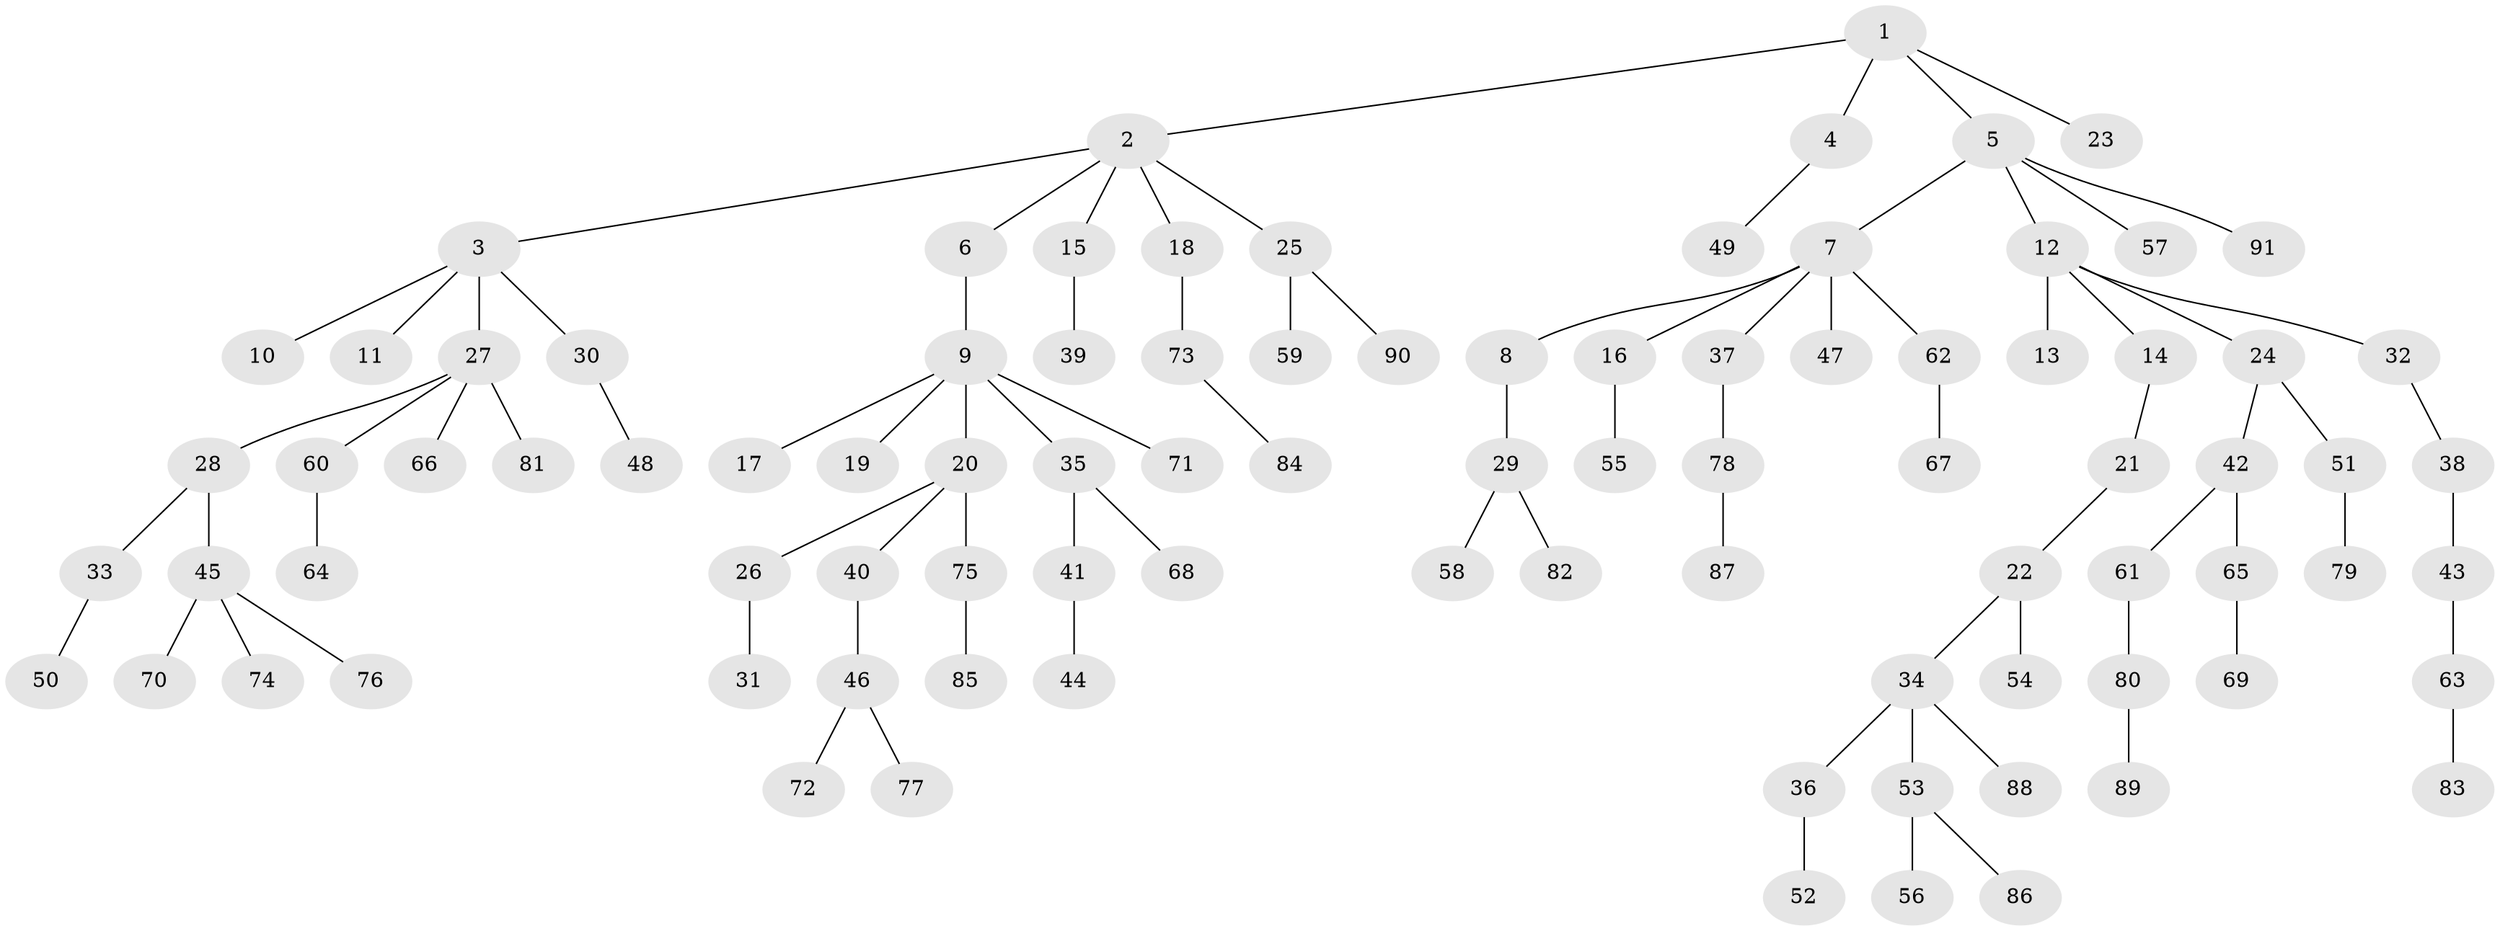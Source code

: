 // coarse degree distribution, {3: 0.06557377049180328, 6: 0.03278688524590164, 5: 0.06557377049180328, 1: 0.6065573770491803, 9: 0.01639344262295082, 2: 0.18032786885245902, 4: 0.03278688524590164}
// Generated by graph-tools (version 1.1) at 2025/24/03/03/25 07:24:05]
// undirected, 91 vertices, 90 edges
graph export_dot {
graph [start="1"]
  node [color=gray90,style=filled];
  1;
  2;
  3;
  4;
  5;
  6;
  7;
  8;
  9;
  10;
  11;
  12;
  13;
  14;
  15;
  16;
  17;
  18;
  19;
  20;
  21;
  22;
  23;
  24;
  25;
  26;
  27;
  28;
  29;
  30;
  31;
  32;
  33;
  34;
  35;
  36;
  37;
  38;
  39;
  40;
  41;
  42;
  43;
  44;
  45;
  46;
  47;
  48;
  49;
  50;
  51;
  52;
  53;
  54;
  55;
  56;
  57;
  58;
  59;
  60;
  61;
  62;
  63;
  64;
  65;
  66;
  67;
  68;
  69;
  70;
  71;
  72;
  73;
  74;
  75;
  76;
  77;
  78;
  79;
  80;
  81;
  82;
  83;
  84;
  85;
  86;
  87;
  88;
  89;
  90;
  91;
  1 -- 2;
  1 -- 4;
  1 -- 5;
  1 -- 23;
  2 -- 3;
  2 -- 6;
  2 -- 15;
  2 -- 18;
  2 -- 25;
  3 -- 10;
  3 -- 11;
  3 -- 27;
  3 -- 30;
  4 -- 49;
  5 -- 7;
  5 -- 12;
  5 -- 57;
  5 -- 91;
  6 -- 9;
  7 -- 8;
  7 -- 16;
  7 -- 37;
  7 -- 47;
  7 -- 62;
  8 -- 29;
  9 -- 17;
  9 -- 19;
  9 -- 20;
  9 -- 35;
  9 -- 71;
  12 -- 13;
  12 -- 14;
  12 -- 24;
  12 -- 32;
  14 -- 21;
  15 -- 39;
  16 -- 55;
  18 -- 73;
  20 -- 26;
  20 -- 40;
  20 -- 75;
  21 -- 22;
  22 -- 34;
  22 -- 54;
  24 -- 42;
  24 -- 51;
  25 -- 59;
  25 -- 90;
  26 -- 31;
  27 -- 28;
  27 -- 60;
  27 -- 66;
  27 -- 81;
  28 -- 33;
  28 -- 45;
  29 -- 58;
  29 -- 82;
  30 -- 48;
  32 -- 38;
  33 -- 50;
  34 -- 36;
  34 -- 53;
  34 -- 88;
  35 -- 41;
  35 -- 68;
  36 -- 52;
  37 -- 78;
  38 -- 43;
  40 -- 46;
  41 -- 44;
  42 -- 61;
  42 -- 65;
  43 -- 63;
  45 -- 70;
  45 -- 74;
  45 -- 76;
  46 -- 72;
  46 -- 77;
  51 -- 79;
  53 -- 56;
  53 -- 86;
  60 -- 64;
  61 -- 80;
  62 -- 67;
  63 -- 83;
  65 -- 69;
  73 -- 84;
  75 -- 85;
  78 -- 87;
  80 -- 89;
}
